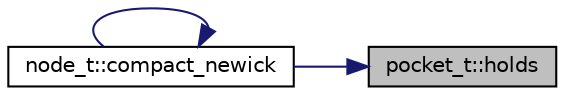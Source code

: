 digraph "pocket_t::holds"
{
 // LATEX_PDF_SIZE
  edge [fontname="Helvetica",fontsize="10",labelfontname="Helvetica",labelfontsize="10"];
  node [fontname="Helvetica",fontsize="10",shape=record];
  rankdir="RL";
  Node1 [label="pocket_t::holds",height=0.2,width=0.4,color="black", fillcolor="grey75", style="filled", fontcolor="black",tooltip="does this node hold the given ball?"];
  Node1 -> Node2 [dir="back",color="midnightblue",fontsize="10",style="solid",fontname="Helvetica"];
  Node2 [label="node_t::compact_newick",height=0.2,width=0.4,color="black", fillcolor="white", style="filled",URL="$classnode__t.html#a00bafc21cee2554589034441366a589e",tooltip="compact Newick format"];
  Node2 -> Node2 [dir="back",color="midnightblue",fontsize="10",style="solid",fontname="Helvetica"];
}
